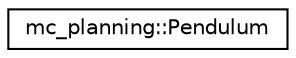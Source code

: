 digraph "Graphical Class Hierarchy"
{
 // INTERACTIVE_SVG=YES
  edge [fontname="Helvetica",fontsize="10",labelfontname="Helvetica",labelfontsize="10"];
  node [fontname="Helvetica",fontsize="10",shape=record];
  rankdir="LR";
  Node0 [label="mc_planning::Pendulum",height=0.2,width=0.4,color="black", fillcolor="white", style="filled",URL="$structmc__planning_1_1Pendulum.html"];
}
